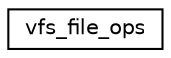 digraph "Graphical Class Hierarchy"
{
 // LATEX_PDF_SIZE
  edge [fontname="Helvetica",fontsize="10",labelfontname="Helvetica",labelfontsize="10"];
  node [fontname="Helvetica",fontsize="10",shape=record];
  rankdir="LR";
  Node0 [label="vfs_file_ops",height=0.2,width=0.4,color="black", fillcolor="white", style="filled",URL="$structvfs__file__ops.html",tooltip="Operations on open files."];
}
